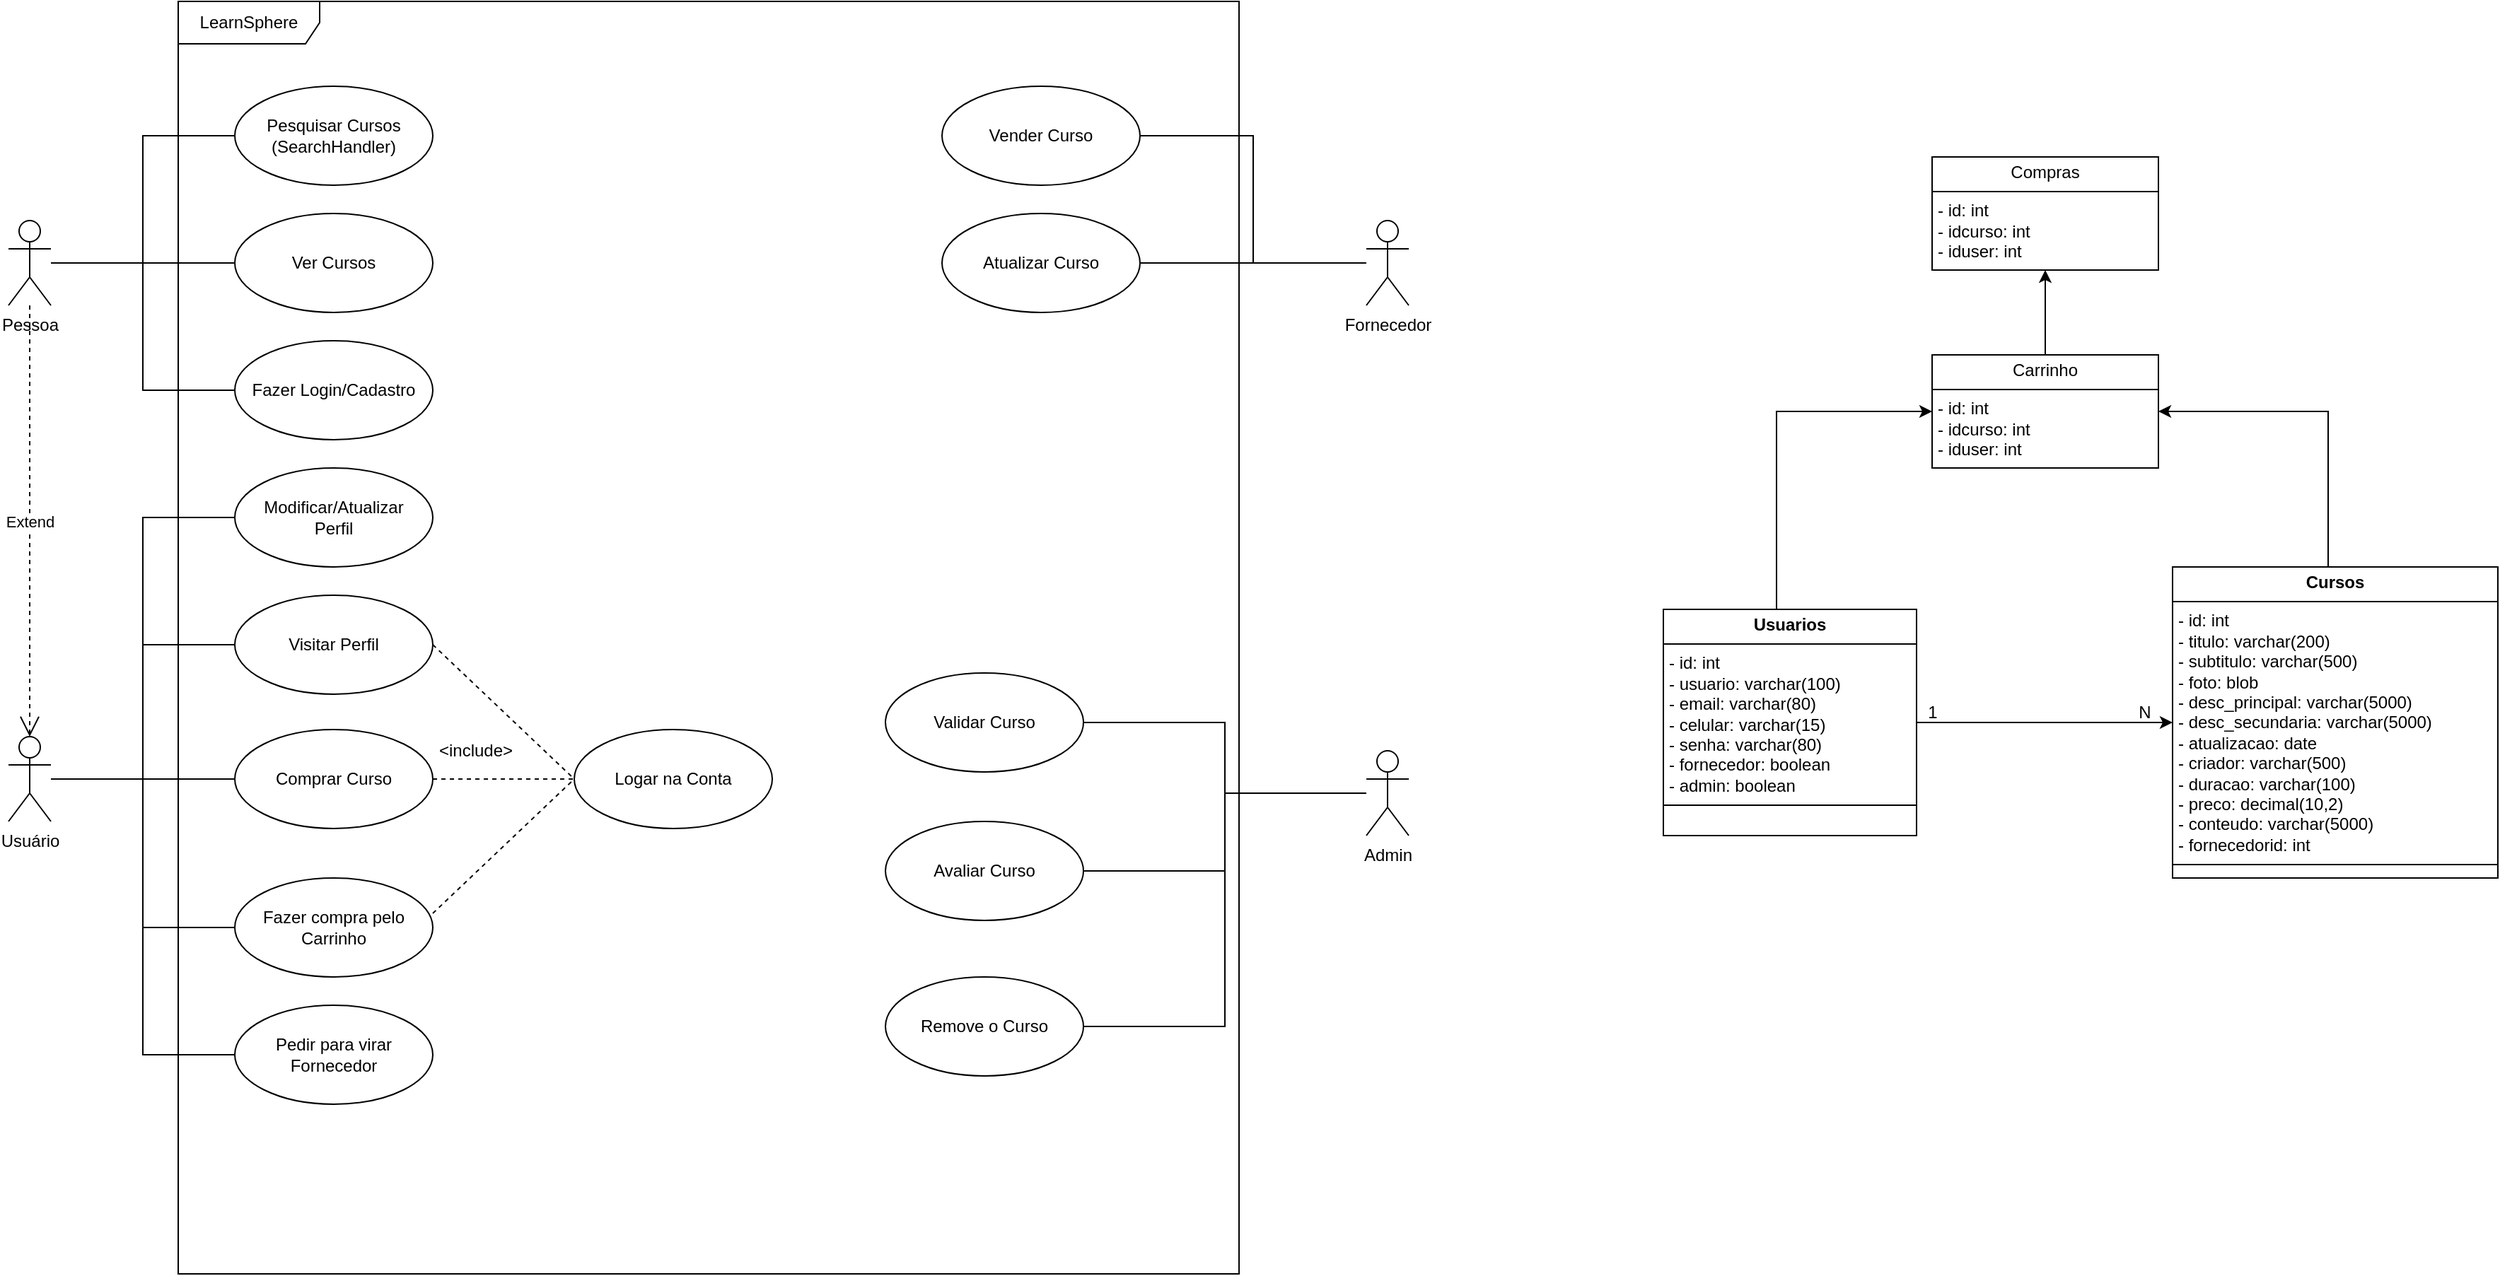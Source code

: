 <mxfile version="24.6.4" type="github">
  <diagram name="Página-1" id="gYhum7ljytBpoa15r5p-">
    <mxGraphModel dx="1893" dy="623" grid="1" gridSize="10" guides="1" tooltips="1" connect="1" arrows="1" fold="1" page="1" pageScale="1" pageWidth="827" pageHeight="1169" math="0" shadow="0">
      <root>
        <mxCell id="0" />
        <mxCell id="1" parent="0" />
        <mxCell id="QgO8SwqlqUL5KBMX8Alq-1" value="LearnSphere" style="shape=umlFrame;whiteSpace=wrap;html=1;pointerEvents=0;width=100;height=30;" parent="1" vertex="1">
          <mxGeometry x="110" y="370" width="750" height="900" as="geometry" />
        </mxCell>
        <mxCell id="mpmZmZ09PBH8B9MmkLu_-16" style="edgeStyle=orthogonalEdgeStyle;rounded=0;orthogonalLoop=1;jettySize=auto;html=1;endArrow=none;endFill=0;" parent="1" source="QgO8SwqlqUL5KBMX8Alq-2" target="QgO8SwqlqUL5KBMX8Alq-7" edge="1">
          <mxGeometry relative="1" as="geometry" />
        </mxCell>
        <mxCell id="mpmZmZ09PBH8B9MmkLu_-17" style="edgeStyle=orthogonalEdgeStyle;rounded=0;orthogonalLoop=1;jettySize=auto;html=1;entryX=0;entryY=0.5;entryDx=0;entryDy=0;endArrow=none;endFill=0;" parent="1" source="QgO8SwqlqUL5KBMX8Alq-2" target="QgO8SwqlqUL5KBMX8Alq-12" edge="1">
          <mxGeometry relative="1" as="geometry" />
        </mxCell>
        <mxCell id="mpmZmZ09PBH8B9MmkLu_-18" style="edgeStyle=orthogonalEdgeStyle;rounded=0;orthogonalLoop=1;jettySize=auto;html=1;entryX=0;entryY=0.5;entryDx=0;entryDy=0;startArrow=none;startFill=0;endArrow=none;endFill=0;" parent="1" source="QgO8SwqlqUL5KBMX8Alq-2" target="QgO8SwqlqUL5KBMX8Alq-15" edge="1">
          <mxGeometry relative="1" as="geometry" />
        </mxCell>
        <mxCell id="QgO8SwqlqUL5KBMX8Alq-2" value="Pessoa" style="shape=umlActor;verticalLabelPosition=bottom;verticalAlign=top;html=1;outlineConnect=0;" parent="1" vertex="1">
          <mxGeometry x="-10" y="525" width="30" height="60" as="geometry" />
        </mxCell>
        <mxCell id="mpmZmZ09PBH8B9MmkLu_-21" style="edgeStyle=orthogonalEdgeStyle;rounded=0;orthogonalLoop=1;jettySize=auto;html=1;endArrow=none;endFill=0;" parent="1" source="QgO8SwqlqUL5KBMX8Alq-3" target="QgO8SwqlqUL5KBMX8Alq-24" edge="1">
          <mxGeometry relative="1" as="geometry" />
        </mxCell>
        <mxCell id="mpmZmZ09PBH8B9MmkLu_-22" style="edgeStyle=orthogonalEdgeStyle;rounded=0;orthogonalLoop=1;jettySize=auto;html=1;entryX=0;entryY=0.5;entryDx=0;entryDy=0;endArrow=none;endFill=0;" parent="1" source="QgO8SwqlqUL5KBMX8Alq-3" target="szAPvRcOX-W8D8LGKe1C-1" edge="1">
          <mxGeometry relative="1" as="geometry">
            <mxPoint x="150" y="1015" as="targetPoint" />
          </mxGeometry>
        </mxCell>
        <mxCell id="mpmZmZ09PBH8B9MmkLu_-23" style="edgeStyle=orthogonalEdgeStyle;rounded=0;orthogonalLoop=1;jettySize=auto;html=1;entryX=0;entryY=0.5;entryDx=0;entryDy=0;endArrow=none;endFill=0;" parent="1" source="QgO8SwqlqUL5KBMX8Alq-3" target="QgO8SwqlqUL5KBMX8Alq-25" edge="1">
          <mxGeometry relative="1" as="geometry" />
        </mxCell>
        <mxCell id="mpmZmZ09PBH8B9MmkLu_-31" style="edgeStyle=orthogonalEdgeStyle;rounded=0;orthogonalLoop=1;jettySize=auto;html=1;entryX=0;entryY=0.5;entryDx=0;entryDy=0;endArrow=none;endFill=0;" parent="1" source="QgO8SwqlqUL5KBMX8Alq-3" target="QgO8SwqlqUL5KBMX8Alq-35" edge="1">
          <mxGeometry relative="1" as="geometry" />
        </mxCell>
        <mxCell id="mpmZmZ09PBH8B9MmkLu_-32" style="edgeStyle=orthogonalEdgeStyle;rounded=0;orthogonalLoop=1;jettySize=auto;html=1;entryX=0;entryY=0.5;entryDx=0;entryDy=0;endArrow=none;endFill=0;" parent="1" source="QgO8SwqlqUL5KBMX8Alq-3" target="QgO8SwqlqUL5KBMX8Alq-33" edge="1">
          <mxGeometry relative="1" as="geometry" />
        </mxCell>
        <mxCell id="QgO8SwqlqUL5KBMX8Alq-3" value="Usuário" style="shape=umlActor;verticalLabelPosition=bottom;verticalAlign=top;html=1;outlineConnect=0;" parent="1" vertex="1">
          <mxGeometry x="-10" y="890" width="30" height="60" as="geometry" />
        </mxCell>
        <mxCell id="zMIlw6AJ1ZsYrhMKJb7v-1" style="edgeStyle=orthogonalEdgeStyle;rounded=0;orthogonalLoop=1;jettySize=auto;html=1;entryX=1;entryY=0.5;entryDx=0;entryDy=0;endArrow=none;endFill=0;" parent="1" source="QgO8SwqlqUL5KBMX8Alq-4" target="mpmZmZ09PBH8B9MmkLu_-34" edge="1">
          <mxGeometry relative="1" as="geometry" />
        </mxCell>
        <mxCell id="zMIlw6AJ1ZsYrhMKJb7v-3" style="edgeStyle=orthogonalEdgeStyle;rounded=0;orthogonalLoop=1;jettySize=auto;html=1;endArrow=none;endFill=0;" parent="1" source="QgO8SwqlqUL5KBMX8Alq-4" target="zMIlw6AJ1ZsYrhMKJb7v-2" edge="1">
          <mxGeometry relative="1" as="geometry" />
        </mxCell>
        <mxCell id="QgO8SwqlqUL5KBMX8Alq-4" value="Fornecedor" style="shape=umlActor;verticalLabelPosition=bottom;verticalAlign=top;html=1;outlineConnect=0;" parent="1" vertex="1">
          <mxGeometry x="950" y="525" width="30" height="60" as="geometry" />
        </mxCell>
        <mxCell id="QgO8SwqlqUL5KBMX8Alq-7" value="Ver Cursos" style="ellipse;whiteSpace=wrap;html=1;" parent="1" vertex="1">
          <mxGeometry x="150" y="520" width="140" height="70" as="geometry" />
        </mxCell>
        <mxCell id="QgO8SwqlqUL5KBMX8Alq-12" value="Pesquisar Cursos&lt;br&gt;(SearchHandler)" style="ellipse;whiteSpace=wrap;html=1;" parent="1" vertex="1">
          <mxGeometry x="150" y="430" width="140" height="70" as="geometry" />
        </mxCell>
        <mxCell id="QgO8SwqlqUL5KBMX8Alq-15" value="Fazer Login/Cadastro" style="ellipse;whiteSpace=wrap;html=1;" parent="1" vertex="1">
          <mxGeometry x="150" y="610" width="140" height="70" as="geometry" />
        </mxCell>
        <mxCell id="QgO8SwqlqUL5KBMX8Alq-24" value="Comprar Curso" style="ellipse;whiteSpace=wrap;html=1;" parent="1" vertex="1">
          <mxGeometry x="150" y="885" width="140" height="70" as="geometry" />
        </mxCell>
        <mxCell id="QgO8SwqlqUL5KBMX8Alq-25" value="Visitar Perfil" style="ellipse;whiteSpace=wrap;html=1;" parent="1" vertex="1">
          <mxGeometry x="150" y="790" width="140" height="70" as="geometry" />
        </mxCell>
        <mxCell id="QgO8SwqlqUL5KBMX8Alq-33" value="Pedir para virar&lt;div&gt;Fornecedor&lt;/div&gt;" style="ellipse;whiteSpace=wrap;html=1;" parent="1" vertex="1">
          <mxGeometry x="150" y="1080" width="140" height="70" as="geometry" />
        </mxCell>
        <mxCell id="QgO8SwqlqUL5KBMX8Alq-35" value="Modificar/Atualizar&lt;div&gt;&lt;span style=&quot;background-color: initial;&quot;&gt;Perfil&lt;/span&gt;&lt;br&gt;&lt;/div&gt;" style="ellipse;whiteSpace=wrap;html=1;" parent="1" vertex="1">
          <mxGeometry x="150" y="700" width="140" height="70" as="geometry" />
        </mxCell>
        <mxCell id="mpmZmZ09PBH8B9MmkLu_-7" value="&amp;lt;include&amp;gt;" style="text;html=1;align=center;verticalAlign=middle;resizable=0;points=[];autosize=1;strokeColor=none;fillColor=none;rotation=0;" parent="1" vertex="1">
          <mxGeometry x="280" y="885" width="80" height="30" as="geometry" />
        </mxCell>
        <mxCell id="mpmZmZ09PBH8B9MmkLu_-10" value="Logar na Conta" style="ellipse;whiteSpace=wrap;html=1;" parent="1" vertex="1">
          <mxGeometry x="390" y="885" width="140" height="70" as="geometry" />
        </mxCell>
        <mxCell id="mpmZmZ09PBH8B9MmkLu_-24" value="" style="endArrow=none;endSize=12;dashed=1;html=1;rounded=0;exitX=1;exitY=0.5;exitDx=0;exitDy=0;entryX=0;entryY=0.5;entryDx=0;entryDy=0;endFill=0;" parent="1" source="QgO8SwqlqUL5KBMX8Alq-25" target="mpmZmZ09PBH8B9MmkLu_-10" edge="1">
          <mxGeometry width="160" relative="1" as="geometry">
            <mxPoint x="490" y="750" as="sourcePoint" />
            <mxPoint x="650" y="750" as="targetPoint" />
          </mxGeometry>
        </mxCell>
        <mxCell id="mpmZmZ09PBH8B9MmkLu_-25" value="" style="endArrow=none;endSize=12;dashed=1;html=1;rounded=0;exitX=1;exitY=0.5;exitDx=0;exitDy=0;entryX=0;entryY=0.5;entryDx=0;entryDy=0;endFill=0;" parent="1" source="QgO8SwqlqUL5KBMX8Alq-24" target="mpmZmZ09PBH8B9MmkLu_-10" edge="1">
          <mxGeometry width="160" relative="1" as="geometry">
            <mxPoint x="300" y="835" as="sourcePoint" />
            <mxPoint x="380" y="730" as="targetPoint" />
          </mxGeometry>
        </mxCell>
        <mxCell id="mpmZmZ09PBH8B9MmkLu_-26" value="" style="endArrow=none;endSize=12;dashed=1;html=1;rounded=0;exitX=1;exitY=0.5;exitDx=0;exitDy=0;entryX=0;entryY=0.5;entryDx=0;entryDy=0;endFill=0;" parent="1" target="mpmZmZ09PBH8B9MmkLu_-10" edge="1">
          <mxGeometry width="160" relative="1" as="geometry">
            <mxPoint x="290" y="1015" as="sourcePoint" />
            <mxPoint x="410" y="790" as="targetPoint" />
          </mxGeometry>
        </mxCell>
        <mxCell id="mpmZmZ09PBH8B9MmkLu_-34" value="Vender Curso" style="ellipse;whiteSpace=wrap;html=1;" parent="1" vertex="1">
          <mxGeometry x="650" y="430" width="140" height="70" as="geometry" />
        </mxCell>
        <mxCell id="zMIlw6AJ1ZsYrhMKJb7v-2" value="Atualizar Curso" style="ellipse;whiteSpace=wrap;html=1;" parent="1" vertex="1">
          <mxGeometry x="650" y="520" width="140" height="70" as="geometry" />
        </mxCell>
        <mxCell id="of5UtWQy4TfD5KywNnK9-3" style="edgeStyle=orthogonalEdgeStyle;rounded=0;orthogonalLoop=1;jettySize=auto;html=1;entryX=1;entryY=0.5;entryDx=0;entryDy=0;" parent="1" source="zMIlw6AJ1ZsYrhMKJb7v-6" target="of5UtWQy4TfD5KywNnK9-1" edge="1">
          <mxGeometry relative="1" as="geometry">
            <Array as="points">
              <mxPoint x="1630" y="660" />
            </Array>
          </mxGeometry>
        </mxCell>
        <mxCell id="zMIlw6AJ1ZsYrhMKJb7v-6" value="&lt;p style=&quot;margin:0px;margin-top:4px;text-align:center;&quot;&gt;&lt;b&gt;Cursos&lt;/b&gt;&lt;/p&gt;&lt;hr size=&quot;1&quot; style=&quot;border-style:solid;&quot;&gt;&lt;p style=&quot;margin:0px;margin-left:4px;&quot;&gt;- id: int&amp;nbsp;&lt;/p&gt;&lt;p style=&quot;margin:0px;margin-left:4px;&quot;&gt;- titulo: varchar(200)&amp;nbsp;&lt;/p&gt;&lt;p style=&quot;margin:0px;margin-left:4px;&quot;&gt;- subtitulo: varchar(500)&amp;nbsp;&lt;/p&gt;&lt;p style=&quot;margin:0px;margin-left:4px;&quot;&gt;- foto: blob&amp;nbsp;&lt;/p&gt;&lt;p style=&quot;margin:0px;margin-left:4px;&quot;&gt;- desc_principal: varchar(5000)&amp;nbsp;&lt;/p&gt;&lt;p style=&quot;margin:0px;margin-left:4px;&quot;&gt;- desc_secundaria: varchar(5000)&amp;nbsp;&lt;/p&gt;&lt;p style=&quot;margin:0px;margin-left:4px;&quot;&gt;- atualizacao: date&amp;nbsp;&lt;/p&gt;&lt;p style=&quot;margin:0px;margin-left:4px;&quot;&gt;- criador: varchar(500)&amp;nbsp;&lt;/p&gt;&lt;p style=&quot;margin:0px;margin-left:4px;&quot;&gt;- duracao: varchar(100)&amp;nbsp;&lt;/p&gt;&lt;p style=&quot;margin:0px;margin-left:4px;&quot;&gt;- preco: decimal(10,2)&amp;nbsp;&lt;/p&gt;&lt;p style=&quot;margin:0px;margin-left:4px;&quot;&gt;- conteudo: varchar(5000)&lt;br&gt;&lt;/p&gt;&lt;p style=&quot;margin:0px;margin-left:4px;&quot;&gt;- fornecedorid: int&lt;/p&gt;&lt;hr size=&quot;1&quot; style=&quot;border-style:solid;&quot;&gt;&lt;p style=&quot;margin:0px;margin-left:4px;&quot;&gt;&lt;br&gt;&lt;/p&gt;" style="verticalAlign=top;align=left;overflow=fill;html=1;whiteSpace=wrap;" parent="1" vertex="1">
          <mxGeometry x="1520" y="770" width="230" height="220" as="geometry" />
        </mxCell>
        <mxCell id="of5UtWQy4TfD5KywNnK9-2" style="edgeStyle=orthogonalEdgeStyle;rounded=0;orthogonalLoop=1;jettySize=auto;html=1;entryX=0;entryY=0.5;entryDx=0;entryDy=0;" parent="1" source="zMIlw6AJ1ZsYrhMKJb7v-8" target="of5UtWQy4TfD5KywNnK9-1" edge="1">
          <mxGeometry relative="1" as="geometry">
            <Array as="points">
              <mxPoint x="1240" y="660" />
            </Array>
          </mxGeometry>
        </mxCell>
        <mxCell id="of5UtWQy4TfD5KywNnK9-5" style="edgeStyle=orthogonalEdgeStyle;rounded=0;orthogonalLoop=1;jettySize=auto;html=1;" parent="1" source="zMIlw6AJ1ZsYrhMKJb7v-8" target="zMIlw6AJ1ZsYrhMKJb7v-6" edge="1">
          <mxGeometry relative="1" as="geometry" />
        </mxCell>
        <mxCell id="zMIlw6AJ1ZsYrhMKJb7v-8" value="&lt;p style=&quot;margin:0px;margin-top:4px;text-align:center;&quot;&gt;&lt;b&gt;Usuarios&lt;/b&gt;&lt;/p&gt;&lt;hr size=&quot;1&quot; style=&quot;border-style:solid;&quot;&gt;&lt;p style=&quot;margin:0px;margin-left:4px;&quot;&gt;&lt;span style=&quot;color: var(--primary-text-color);&quot;&gt;- id: int &lt;/span&gt;&lt;br&gt;&lt;span style=&quot;color: var(--primary-text-color);&quot;&gt;- usuario: varchar(100) &lt;/span&gt;&lt;br&gt;&lt;span style=&quot;color: var(--primary-text-color);&quot;&gt;- email: varchar(80)  &lt;/span&gt;&lt;br&gt;&lt;span style=&quot;color: var(--primary-text-color);&quot;&gt;- celular: varchar(15)&lt;/span&gt;&lt;br&gt;&lt;span style=&quot;color: var(--primary-text-color);&quot;&gt;- senha: varchar(80) &lt;/span&gt;&lt;br&gt;&lt;span style=&quot;color: var(--primary-text-color);&quot;&gt;- fornecedor: boolean &lt;/span&gt;&lt;br&gt;&lt;span style=&quot;color: var(--primary-text-color);&quot;&gt;- admin: boolean&lt;/span&gt;&lt;br&gt;&lt;/p&gt;&lt;hr size=&quot;1&quot; style=&quot;border-style:solid;&quot;&gt;&lt;p style=&quot;margin:0px;margin-left:4px;&quot;&gt;&lt;br&gt;&lt;/p&gt;" style="verticalAlign=top;align=left;overflow=fill;html=1;whiteSpace=wrap;" parent="1" vertex="1">
          <mxGeometry x="1160" y="800" width="179" height="160" as="geometry" />
        </mxCell>
        <mxCell id="JI5zvhnLIWS72WdE5iui-7" style="edgeStyle=orthogonalEdgeStyle;rounded=0;orthogonalLoop=1;jettySize=auto;html=1;endArrow=none;endFill=0;" parent="1" source="JI5zvhnLIWS72WdE5iui-1" target="JI5zvhnLIWS72WdE5iui-2" edge="1">
          <mxGeometry relative="1" as="geometry" />
        </mxCell>
        <mxCell id="JI5zvhnLIWS72WdE5iui-8" style="edgeStyle=orthogonalEdgeStyle;rounded=0;orthogonalLoop=1;jettySize=auto;html=1;entryX=1;entryY=0.5;entryDx=0;entryDy=0;endArrow=none;endFill=0;" parent="1" source="JI5zvhnLIWS72WdE5iui-1" target="JI5zvhnLIWS72WdE5iui-3" edge="1">
          <mxGeometry relative="1" as="geometry" />
        </mxCell>
        <mxCell id="szAPvRcOX-W8D8LGKe1C-5" style="edgeStyle=orthogonalEdgeStyle;rounded=0;orthogonalLoop=1;jettySize=auto;html=1;entryX=1;entryY=0.5;entryDx=0;entryDy=0;endArrow=none;endFill=0;" edge="1" parent="1" source="JI5zvhnLIWS72WdE5iui-1" target="szAPvRcOX-W8D8LGKe1C-4">
          <mxGeometry relative="1" as="geometry" />
        </mxCell>
        <mxCell id="JI5zvhnLIWS72WdE5iui-1" value="Admin" style="shape=umlActor;verticalLabelPosition=bottom;verticalAlign=top;html=1;outlineConnect=0;" parent="1" vertex="1">
          <mxGeometry x="950" y="900" width="30" height="60" as="geometry" />
        </mxCell>
        <mxCell id="JI5zvhnLIWS72WdE5iui-2" value="Validar Curso" style="ellipse;whiteSpace=wrap;html=1;" parent="1" vertex="1">
          <mxGeometry x="610" y="845" width="140" height="70" as="geometry" />
        </mxCell>
        <mxCell id="JI5zvhnLIWS72WdE5iui-3" value="Avaliar Curso" style="ellipse;whiteSpace=wrap;html=1;" parent="1" vertex="1">
          <mxGeometry x="610" y="950" width="140" height="70" as="geometry" />
        </mxCell>
        <mxCell id="of5UtWQy4TfD5KywNnK9-7" style="edgeStyle=orthogonalEdgeStyle;rounded=0;orthogonalLoop=1;jettySize=auto;html=1;entryX=0.5;entryY=1;entryDx=0;entryDy=0;" parent="1" source="of5UtWQy4TfD5KywNnK9-1" target="of5UtWQy4TfD5KywNnK9-6" edge="1">
          <mxGeometry relative="1" as="geometry" />
        </mxCell>
        <mxCell id="of5UtWQy4TfD5KywNnK9-1" value="&lt;p style=&quot;margin:0px;margin-top:4px;text-align:center;&quot;&gt;Carrinho&lt;br&gt;&lt;/p&gt;&lt;hr size=&quot;1&quot; style=&quot;border-style:solid;&quot;&gt;&lt;p style=&quot;margin:0px;margin-left:4px;&quot;&gt;&lt;/p&gt;&lt;p style=&quot;margin:0px;margin-left:4px;&quot;&gt;&lt;span style=&quot;background-color: initial;&quot;&gt;- id: int&amp;nbsp;&lt;/span&gt;&lt;/p&gt;&lt;p style=&quot;margin:0px;margin-left:4px;&quot;&gt;&lt;span style=&quot;background-color: initial;&quot;&gt;- idcurso: int&amp;nbsp;&lt;br&gt;- iduser: int &lt;/span&gt;&amp;nbsp;&lt;/p&gt;" style="verticalAlign=top;align=left;overflow=fill;html=1;whiteSpace=wrap;" parent="1" vertex="1">
          <mxGeometry x="1350" y="620" width="160" height="80" as="geometry" />
        </mxCell>
        <mxCell id="of5UtWQy4TfD5KywNnK9-6" value="&lt;p style=&quot;margin:0px;margin-top:4px;text-align:center;&quot;&gt;Compras&lt;br&gt;&lt;/p&gt;&lt;hr size=&quot;1&quot; style=&quot;border-style:solid;&quot;&gt;&lt;p style=&quot;margin:0px;margin-left:4px;&quot;&gt;&lt;/p&gt;&lt;p style=&quot;margin:0px;margin-left:4px;&quot;&gt;&lt;span style=&quot;background-color: initial;&quot;&gt;- id: int&amp;nbsp;&lt;/span&gt;&lt;/p&gt;&lt;p style=&quot;margin:0px;margin-left:4px;&quot;&gt;&lt;span style=&quot;background-color: initial;&quot;&gt;- idcurso: int&amp;nbsp;&lt;br&gt;- iduser: int &lt;/span&gt;&amp;nbsp;&lt;/p&gt;" style="verticalAlign=top;align=left;overflow=fill;html=1;whiteSpace=wrap;" parent="1" vertex="1">
          <mxGeometry x="1350" y="480" width="160" height="80" as="geometry" />
        </mxCell>
        <mxCell id="of5UtWQy4TfD5KywNnK9-8" value="1" style="text;html=1;align=center;verticalAlign=middle;resizable=0;points=[];autosize=1;strokeColor=none;fillColor=none;" parent="1" vertex="1">
          <mxGeometry x="1335" y="858" width="30" height="30" as="geometry" />
        </mxCell>
        <mxCell id="of5UtWQy4TfD5KywNnK9-9" value="N" style="text;html=1;align=center;verticalAlign=middle;resizable=0;points=[];autosize=1;strokeColor=none;fillColor=none;" parent="1" vertex="1">
          <mxGeometry x="1485" y="858" width="30" height="30" as="geometry" />
        </mxCell>
        <mxCell id="of5UtWQy4TfD5KywNnK9-16" value="Extend" style="endArrow=open;endSize=12;dashed=1;html=1;rounded=0;entryX=0.5;entryY=0;entryDx=0;entryDy=0;entryPerimeter=0;" parent="1" source="QgO8SwqlqUL5KBMX8Alq-2" target="QgO8SwqlqUL5KBMX8Alq-3" edge="1">
          <mxGeometry width="160" relative="1" as="geometry">
            <mxPoint x="480" y="810" as="sourcePoint" />
            <mxPoint x="640" y="810" as="targetPoint" />
          </mxGeometry>
        </mxCell>
        <mxCell id="szAPvRcOX-W8D8LGKe1C-1" value="Fazer compra pelo Carrinho" style="ellipse;whiteSpace=wrap;html=1;" vertex="1" parent="1">
          <mxGeometry x="150" y="990" width="140" height="70" as="geometry" />
        </mxCell>
        <mxCell id="szAPvRcOX-W8D8LGKe1C-4" value="Remove o Curso" style="ellipse;whiteSpace=wrap;html=1;" vertex="1" parent="1">
          <mxGeometry x="610" y="1060" width="140" height="70" as="geometry" />
        </mxCell>
      </root>
    </mxGraphModel>
  </diagram>
</mxfile>
